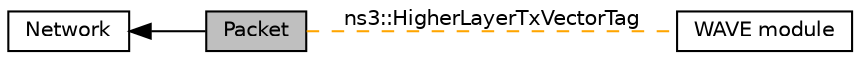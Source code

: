 digraph "Packet"
{
  edge [fontname="Helvetica",fontsize="10",labelfontname="Helvetica",labelfontsize="10"];
  node [fontname="Helvetica",fontsize="10",shape=box];
  rankdir=LR;
  Node1 [label="Packet",height=0.2,width=0.4,color="black", fillcolor="grey75", style="filled", fontcolor="black",tooltip=" "];
  Node2 [label="Network",height=0.2,width=0.4,color="black", fillcolor="white", style="filled",URL="$group__network.html",tooltip="This section documents the API of the ns-3 network module."];
  Node3 [label="WAVE module",height=0.2,width=0.4,color="black", fillcolor="white", style="filled",URL="$group__wave.html",tooltip=" "];
  Node2->Node1 [shape=plaintext, dir="back", style="solid"];
  Node1->Node3 [shape=plaintext, label="ns3::HigherLayerTxVectorTag", color="orange", dir="none", style="dashed"];
}
